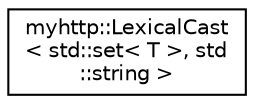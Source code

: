 digraph "Graphical Class Hierarchy"
{
 // LATEX_PDF_SIZE
  edge [fontname="Helvetica",fontsize="10",labelfontname="Helvetica",labelfontsize="10"];
  node [fontname="Helvetica",fontsize="10",shape=record];
  rankdir="LR";
  Node0 [label="myhttp::LexicalCast\l\< std::set\< T \>, std\l::string \>",height=0.2,width=0.4,color="black", fillcolor="white", style="filled",URL="$classmyhttp_1_1LexicalCast_3_01std_1_1set_3_01T_01_4_00_01std_1_1string_01_4.html",tooltip="类型转换模板类片特化(std::set<T> 转换成 YAML String)"];
}
